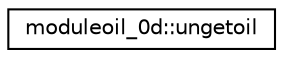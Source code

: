 digraph "Graphical Class Hierarchy"
{
 // LATEX_PDF_SIZE
  edge [fontname="Helvetica",fontsize="10",labelfontname="Helvetica",labelfontsize="10"];
  node [fontname="Helvetica",fontsize="10",shape=record];
  rankdir="LR";
  Node0 [label="moduleoil_0d::ungetoil",height=0.2,width=0.4,color="black", fillcolor="white", style="filled",URL="$interfacemoduleoil__0d_1_1ungetoil.html",tooltip=" "];
}

